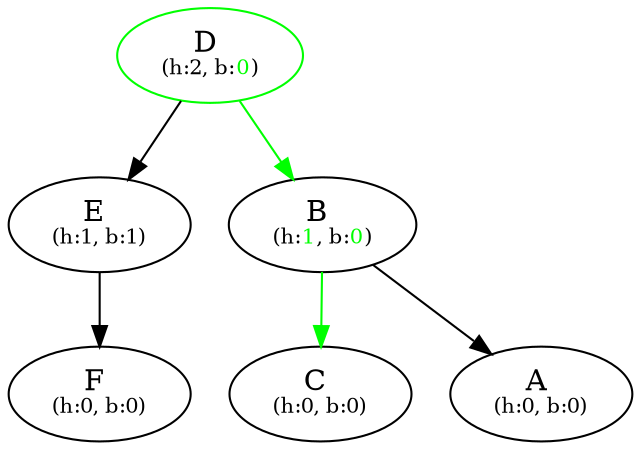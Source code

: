digraph {
  nD [label="D" pos="1.4,2.0!" color="green" label=<D <br/><font point-size="10">(h:2, b:<font color="green">0</font>)</font>>]
  nE [label="E" pos="2.8,1.0!" label=<E <br/><font point-size="10">(h:1, b:1)</font>>]
  nF [label="F" pos="3.5,0.0!" label=<F <br/><font point-size="10">(h:0, b:0)</font>>]
  nB [label="B" pos="0.0,1.0!" label=<B <br/><font point-size="10">(h:<font color="green">1</font>, b:<font color="green">0</font>)</font>>]
  nC [label="C" pos="0.7,0.0!" label=<C <br/><font point-size="10">(h:0, b:0)</font>>]
  nA [label="A" pos="-0.7,0.0!" label=<A <br/><font point-size="10">(h:0, b:0)</font>>]
  nD -> nE 
  nE -> nF 
  nD -> nB [color="green"]
  nB -> nC [color="green"]
  nB -> nA 
}